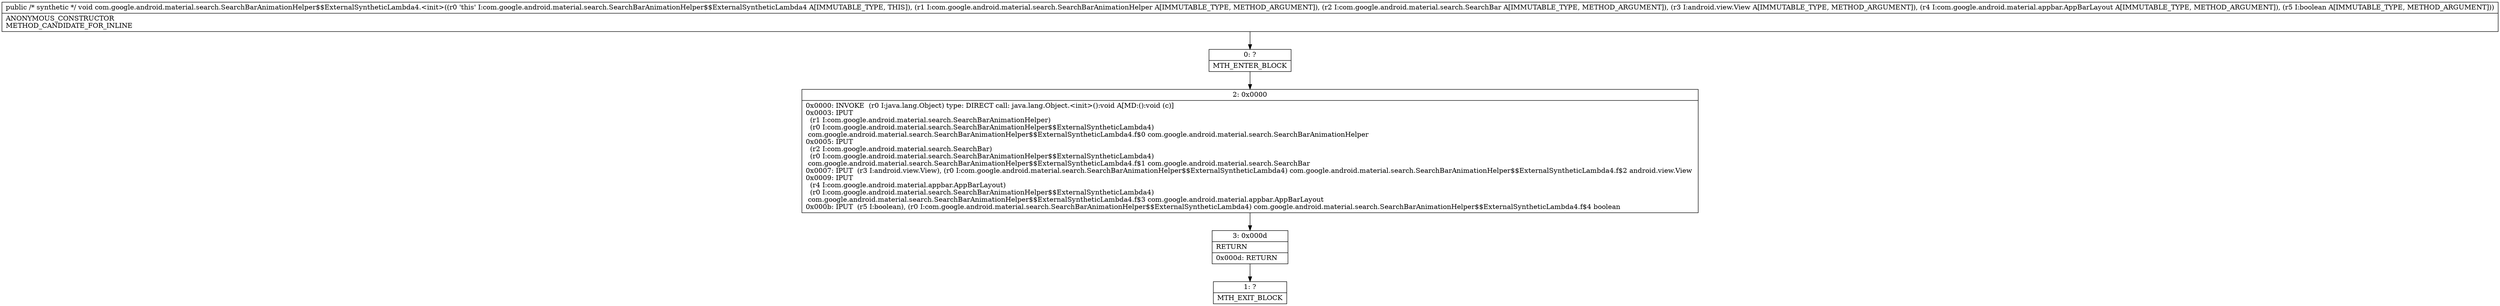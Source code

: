 digraph "CFG forcom.google.android.material.search.SearchBarAnimationHelper$$ExternalSyntheticLambda4.\<init\>(Lcom\/google\/android\/material\/search\/SearchBarAnimationHelper;Lcom\/google\/android\/material\/search\/SearchBar;Landroid\/view\/View;Lcom\/google\/android\/material\/appbar\/AppBarLayout;Z)V" {
Node_0 [shape=record,label="{0\:\ ?|MTH_ENTER_BLOCK\l}"];
Node_2 [shape=record,label="{2\:\ 0x0000|0x0000: INVOKE  (r0 I:java.lang.Object) type: DIRECT call: java.lang.Object.\<init\>():void A[MD:():void (c)]\l0x0003: IPUT  \l  (r1 I:com.google.android.material.search.SearchBarAnimationHelper)\l  (r0 I:com.google.android.material.search.SearchBarAnimationHelper$$ExternalSyntheticLambda4)\l com.google.android.material.search.SearchBarAnimationHelper$$ExternalSyntheticLambda4.f$0 com.google.android.material.search.SearchBarAnimationHelper \l0x0005: IPUT  \l  (r2 I:com.google.android.material.search.SearchBar)\l  (r0 I:com.google.android.material.search.SearchBarAnimationHelper$$ExternalSyntheticLambda4)\l com.google.android.material.search.SearchBarAnimationHelper$$ExternalSyntheticLambda4.f$1 com.google.android.material.search.SearchBar \l0x0007: IPUT  (r3 I:android.view.View), (r0 I:com.google.android.material.search.SearchBarAnimationHelper$$ExternalSyntheticLambda4) com.google.android.material.search.SearchBarAnimationHelper$$ExternalSyntheticLambda4.f$2 android.view.View \l0x0009: IPUT  \l  (r4 I:com.google.android.material.appbar.AppBarLayout)\l  (r0 I:com.google.android.material.search.SearchBarAnimationHelper$$ExternalSyntheticLambda4)\l com.google.android.material.search.SearchBarAnimationHelper$$ExternalSyntheticLambda4.f$3 com.google.android.material.appbar.AppBarLayout \l0x000b: IPUT  (r5 I:boolean), (r0 I:com.google.android.material.search.SearchBarAnimationHelper$$ExternalSyntheticLambda4) com.google.android.material.search.SearchBarAnimationHelper$$ExternalSyntheticLambda4.f$4 boolean \l}"];
Node_3 [shape=record,label="{3\:\ 0x000d|RETURN\l|0x000d: RETURN   \l}"];
Node_1 [shape=record,label="{1\:\ ?|MTH_EXIT_BLOCK\l}"];
MethodNode[shape=record,label="{public \/* synthetic *\/ void com.google.android.material.search.SearchBarAnimationHelper$$ExternalSyntheticLambda4.\<init\>((r0 'this' I:com.google.android.material.search.SearchBarAnimationHelper$$ExternalSyntheticLambda4 A[IMMUTABLE_TYPE, THIS]), (r1 I:com.google.android.material.search.SearchBarAnimationHelper A[IMMUTABLE_TYPE, METHOD_ARGUMENT]), (r2 I:com.google.android.material.search.SearchBar A[IMMUTABLE_TYPE, METHOD_ARGUMENT]), (r3 I:android.view.View A[IMMUTABLE_TYPE, METHOD_ARGUMENT]), (r4 I:com.google.android.material.appbar.AppBarLayout A[IMMUTABLE_TYPE, METHOD_ARGUMENT]), (r5 I:boolean A[IMMUTABLE_TYPE, METHOD_ARGUMENT]))  | ANONYMOUS_CONSTRUCTOR\lMETHOD_CANDIDATE_FOR_INLINE\l}"];
MethodNode -> Node_0;Node_0 -> Node_2;
Node_2 -> Node_3;
Node_3 -> Node_1;
}

